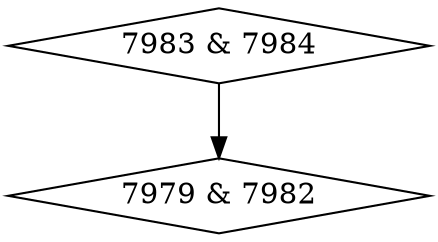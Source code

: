 digraph {
0 [label = "7979 & 7982", shape = diamond];
1 [label = "7983 & 7984", shape = diamond];
1->0;
}

